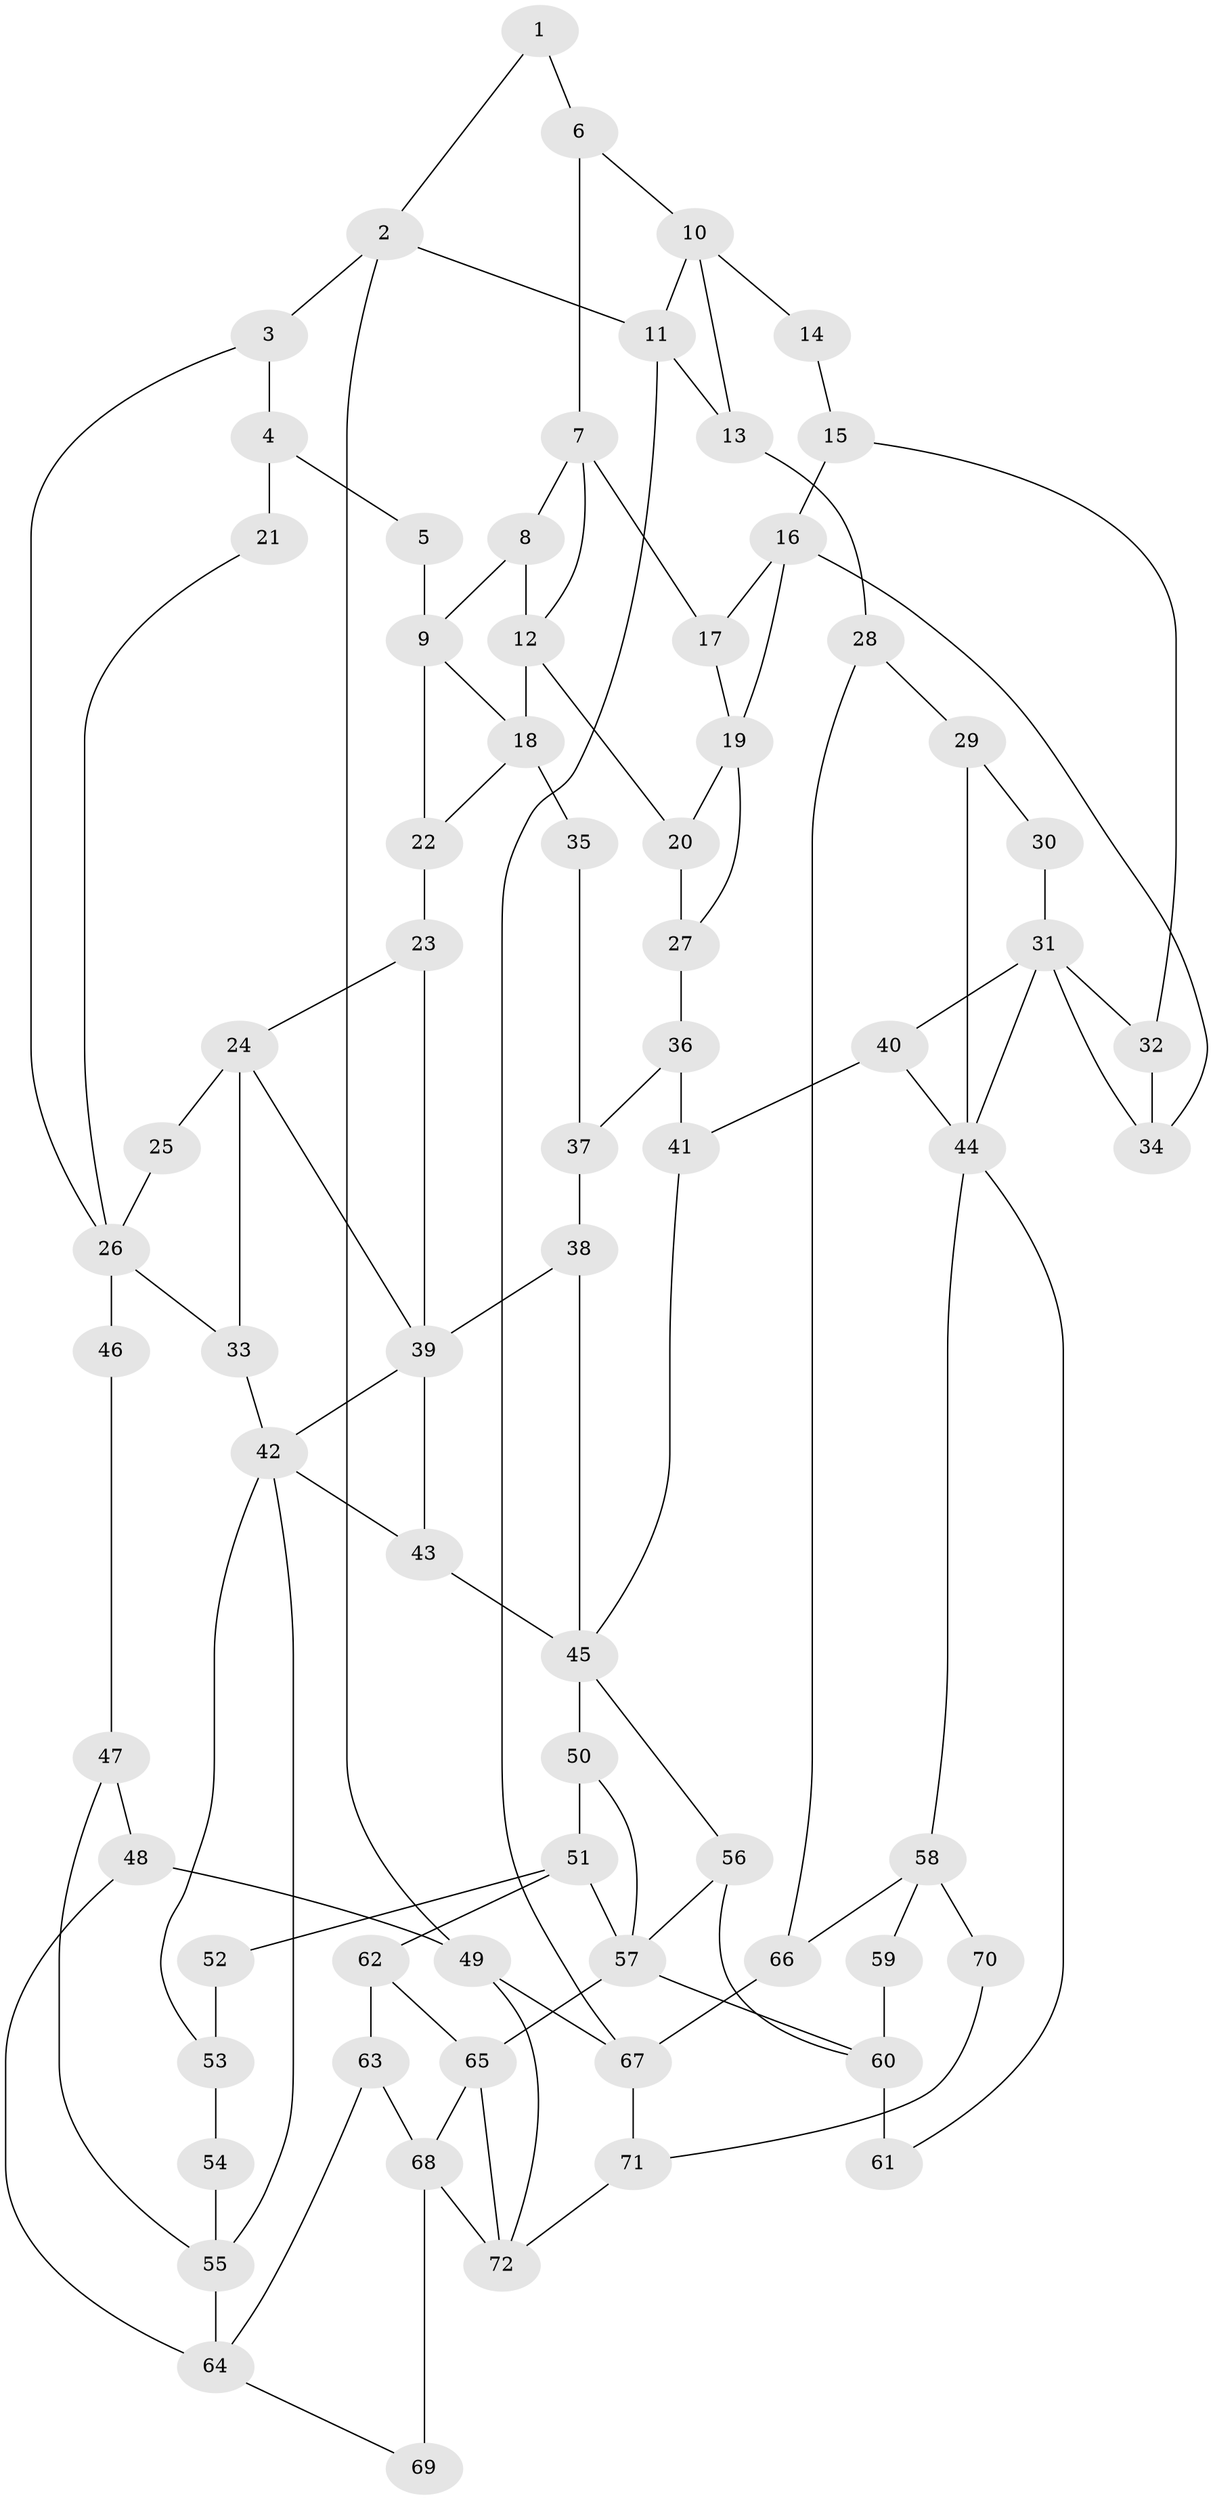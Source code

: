 // original degree distribution, {3: 0.013888888888888888, 6: 0.2222222222222222, 5: 0.5277777777777778, 4: 0.2361111111111111}
// Generated by graph-tools (version 1.1) at 2025/38/03/09/25 02:38:32]
// undirected, 72 vertices, 118 edges
graph export_dot {
graph [start="1"]
  node [color=gray90,style=filled];
  1;
  2;
  3;
  4;
  5;
  6;
  7;
  8;
  9;
  10;
  11;
  12;
  13;
  14;
  15;
  16;
  17;
  18;
  19;
  20;
  21;
  22;
  23;
  24;
  25;
  26;
  27;
  28;
  29;
  30;
  31;
  32;
  33;
  34;
  35;
  36;
  37;
  38;
  39;
  40;
  41;
  42;
  43;
  44;
  45;
  46;
  47;
  48;
  49;
  50;
  51;
  52;
  53;
  54;
  55;
  56;
  57;
  58;
  59;
  60;
  61;
  62;
  63;
  64;
  65;
  66;
  67;
  68;
  69;
  70;
  71;
  72;
  1 -- 2 [weight=1.0];
  1 -- 6 [weight=1.0];
  2 -- 3 [weight=1.0];
  2 -- 11 [weight=1.0];
  2 -- 49 [weight=1.0];
  3 -- 4 [weight=1.0];
  3 -- 26 [weight=1.0];
  4 -- 5 [weight=3.0];
  4 -- 21 [weight=2.0];
  5 -- 9 [weight=2.0];
  6 -- 7 [weight=2.0];
  6 -- 10 [weight=2.0];
  7 -- 8 [weight=1.0];
  7 -- 12 [weight=1.0];
  7 -- 17 [weight=2.0];
  8 -- 9 [weight=1.0];
  8 -- 12 [weight=1.0];
  9 -- 18 [weight=1.0];
  9 -- 22 [weight=1.0];
  10 -- 11 [weight=1.0];
  10 -- 13 [weight=1.0];
  10 -- 14 [weight=2.0];
  11 -- 13 [weight=1.0];
  11 -- 67 [weight=1.0];
  12 -- 18 [weight=2.0];
  12 -- 20 [weight=1.0];
  13 -- 28 [weight=1.0];
  14 -- 15 [weight=1.0];
  15 -- 16 [weight=1.0];
  15 -- 32 [weight=1.0];
  16 -- 17 [weight=1.0];
  16 -- 19 [weight=2.0];
  16 -- 34 [weight=1.0];
  17 -- 19 [weight=2.0];
  18 -- 22 [weight=1.0];
  18 -- 35 [weight=2.0];
  19 -- 20 [weight=1.0];
  19 -- 27 [weight=1.0];
  20 -- 27 [weight=1.0];
  21 -- 26 [weight=1.0];
  22 -- 23 [weight=1.0];
  23 -- 24 [weight=1.0];
  23 -- 39 [weight=1.0];
  24 -- 25 [weight=2.0];
  24 -- 33 [weight=1.0];
  24 -- 39 [weight=1.0];
  25 -- 26 [weight=1.0];
  26 -- 33 [weight=1.0];
  26 -- 46 [weight=2.0];
  27 -- 36 [weight=1.0];
  28 -- 29 [weight=1.0];
  28 -- 66 [weight=1.0];
  29 -- 30 [weight=1.0];
  29 -- 44 [weight=1.0];
  30 -- 31 [weight=2.0];
  31 -- 32 [weight=1.0];
  31 -- 34 [weight=1.0];
  31 -- 40 [weight=1.0];
  31 -- 44 [weight=1.0];
  32 -- 34 [weight=1.0];
  33 -- 42 [weight=1.0];
  35 -- 37 [weight=1.0];
  36 -- 37 [weight=1.0];
  36 -- 41 [weight=1.0];
  37 -- 38 [weight=1.0];
  38 -- 39 [weight=2.0];
  38 -- 45 [weight=1.0];
  39 -- 42 [weight=1.0];
  39 -- 43 [weight=1.0];
  40 -- 41 [weight=1.0];
  40 -- 44 [weight=1.0];
  41 -- 45 [weight=1.0];
  42 -- 43 [weight=2.0];
  42 -- 53 [weight=1.0];
  42 -- 55 [weight=1.0];
  43 -- 45 [weight=1.0];
  44 -- 58 [weight=1.0];
  44 -- 61 [weight=1.0];
  45 -- 50 [weight=1.0];
  45 -- 56 [weight=1.0];
  46 -- 47 [weight=1.0];
  47 -- 48 [weight=1.0];
  47 -- 55 [weight=1.0];
  48 -- 49 [weight=1.0];
  48 -- 64 [weight=1.0];
  49 -- 67 [weight=1.0];
  49 -- 72 [weight=1.0];
  50 -- 51 [weight=2.0];
  50 -- 57 [weight=1.0];
  51 -- 52 [weight=2.0];
  51 -- 57 [weight=1.0];
  51 -- 62 [weight=1.0];
  52 -- 53 [weight=1.0];
  53 -- 54 [weight=1.0];
  54 -- 55 [weight=2.0];
  55 -- 64 [weight=2.0];
  56 -- 57 [weight=1.0];
  56 -- 60 [weight=1.0];
  57 -- 60 [weight=1.0];
  57 -- 65 [weight=2.0];
  58 -- 59 [weight=2.0];
  58 -- 66 [weight=1.0];
  58 -- 70 [weight=2.0];
  59 -- 60 [weight=2.0];
  60 -- 61 [weight=2.0];
  62 -- 63 [weight=1.0];
  62 -- 65 [weight=1.0];
  63 -- 64 [weight=1.0];
  63 -- 68 [weight=1.0];
  64 -- 69 [weight=1.0];
  65 -- 68 [weight=1.0];
  65 -- 72 [weight=1.0];
  66 -- 67 [weight=1.0];
  67 -- 71 [weight=1.0];
  68 -- 69 [weight=2.0];
  68 -- 72 [weight=2.0];
  70 -- 71 [weight=1.0];
  71 -- 72 [weight=1.0];
}
